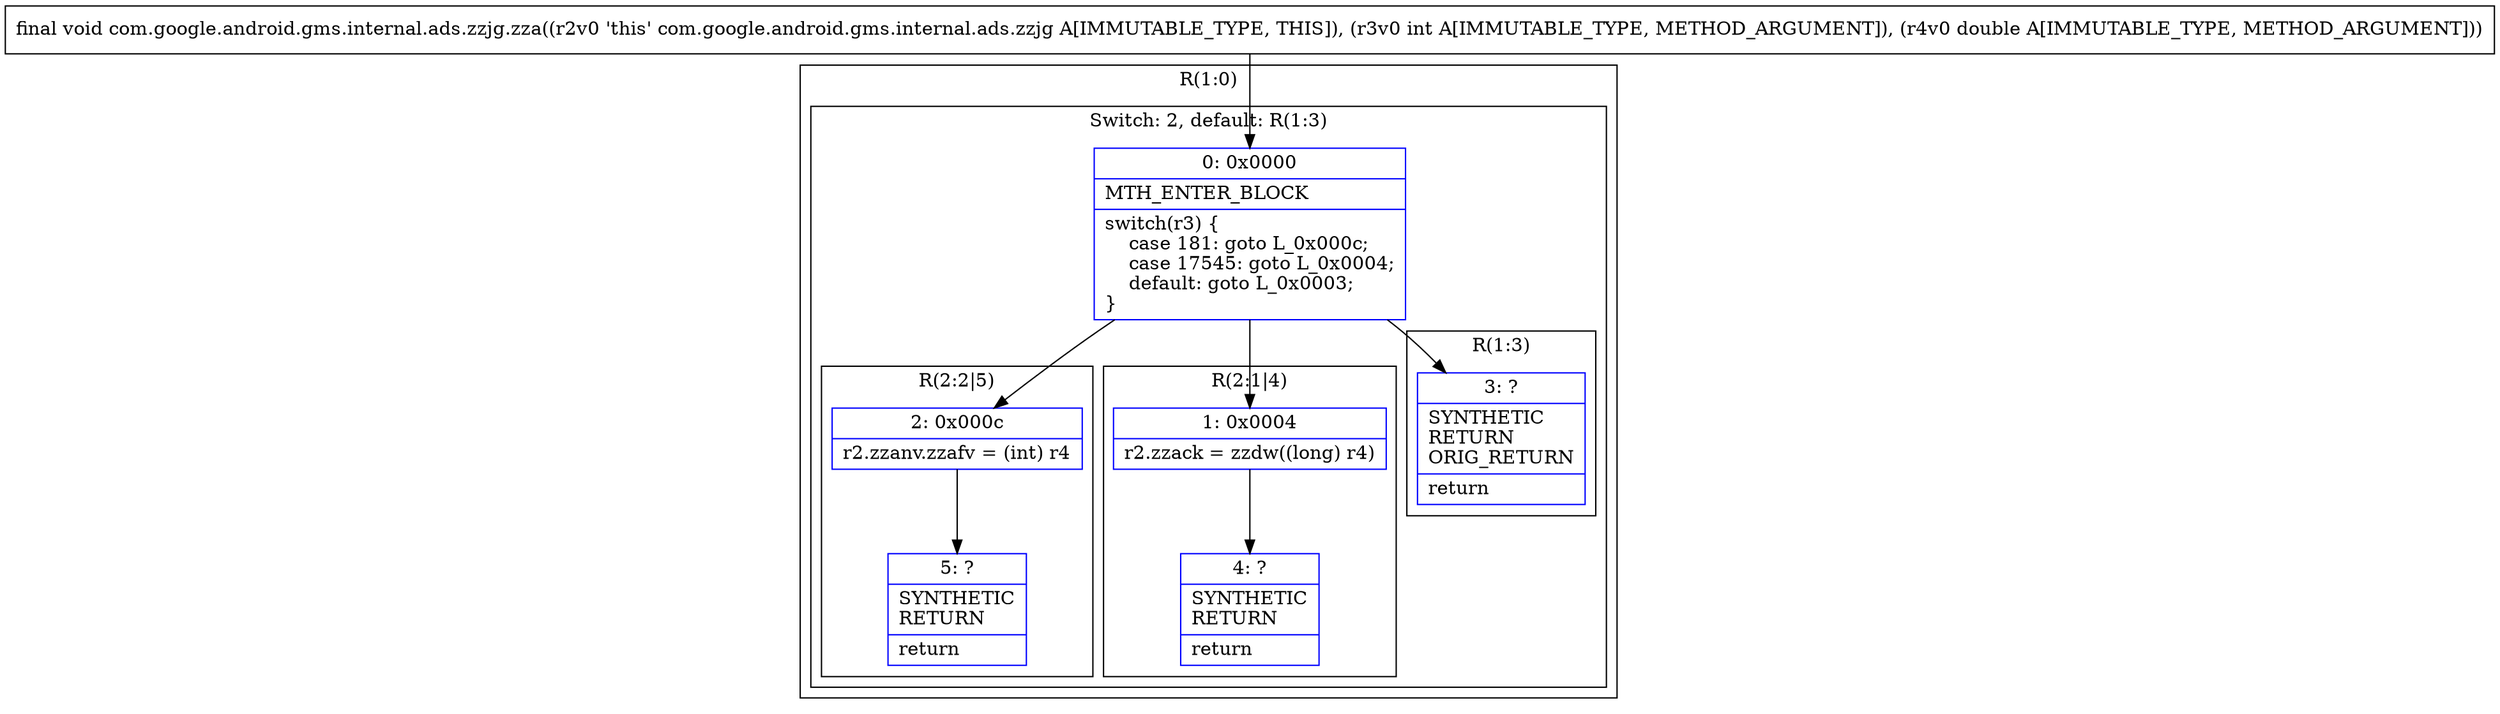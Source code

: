 digraph "CFG forcom.google.android.gms.internal.ads.zzjg.zza(ID)V" {
subgraph cluster_Region_918558317 {
label = "R(1:0)";
node [shape=record,color=blue];
subgraph cluster_SwitchRegion_332537416 {
label = "Switch: 2, default: R(1:3)";
node [shape=record,color=blue];
Node_0 [shape=record,label="{0\:\ 0x0000|MTH_ENTER_BLOCK\l|switch(r3) \{\l    case 181: goto L_0x000c;\l    case 17545: goto L_0x0004;\l    default: goto L_0x0003;\l\}\l}"];
subgraph cluster_Region_1782356668 {
label = "R(2:2|5)";
node [shape=record,color=blue];
Node_2 [shape=record,label="{2\:\ 0x000c|r2.zzanv.zzafv = (int) r4\l}"];
Node_5 [shape=record,label="{5\:\ ?|SYNTHETIC\lRETURN\l|return\l}"];
}
subgraph cluster_Region_125222918 {
label = "R(2:1|4)";
node [shape=record,color=blue];
Node_1 [shape=record,label="{1\:\ 0x0004|r2.zzack = zzdw((long) r4)\l}"];
Node_4 [shape=record,label="{4\:\ ?|SYNTHETIC\lRETURN\l|return\l}"];
}
subgraph cluster_Region_833867259 {
label = "R(1:3)";
node [shape=record,color=blue];
Node_3 [shape=record,label="{3\:\ ?|SYNTHETIC\lRETURN\lORIG_RETURN\l|return\l}"];
}
}
}
MethodNode[shape=record,label="{final void com.google.android.gms.internal.ads.zzjg.zza((r2v0 'this' com.google.android.gms.internal.ads.zzjg A[IMMUTABLE_TYPE, THIS]), (r3v0 int A[IMMUTABLE_TYPE, METHOD_ARGUMENT]), (r4v0 double A[IMMUTABLE_TYPE, METHOD_ARGUMENT])) }"];
MethodNode -> Node_0;
Node_0 -> Node_1;
Node_0 -> Node_2;
Node_0 -> Node_3;
Node_2 -> Node_5;
Node_1 -> Node_4;
}

